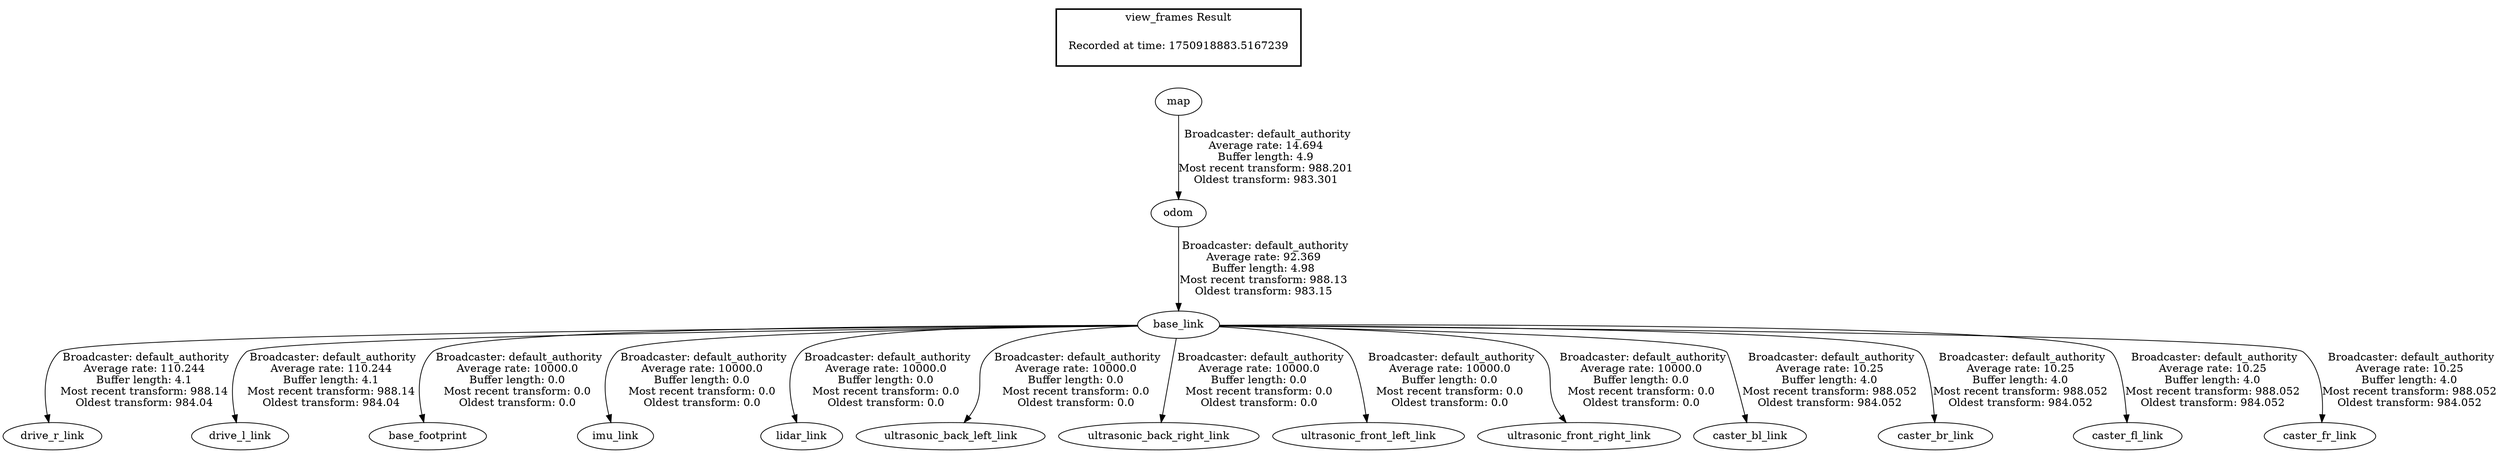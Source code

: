 digraph G {
"odom" -> "base_link"[label=" Broadcaster: default_authority\nAverage rate: 92.369\nBuffer length: 4.98\nMost recent transform: 988.13\nOldest transform: 983.15\n"];
"map" -> "odom"[label=" Broadcaster: default_authority\nAverage rate: 14.694\nBuffer length: 4.9\nMost recent transform: 988.201\nOldest transform: 983.301\n"];
"base_link" -> "drive_r_link"[label=" Broadcaster: default_authority\nAverage rate: 110.244\nBuffer length: 4.1\nMost recent transform: 988.14\nOldest transform: 984.04\n"];
"base_link" -> "drive_l_link"[label=" Broadcaster: default_authority\nAverage rate: 110.244\nBuffer length: 4.1\nMost recent transform: 988.14\nOldest transform: 984.04\n"];
"base_link" -> "base_footprint"[label=" Broadcaster: default_authority\nAverage rate: 10000.0\nBuffer length: 0.0\nMost recent transform: 0.0\nOldest transform: 0.0\n"];
"base_link" -> "imu_link"[label=" Broadcaster: default_authority\nAverage rate: 10000.0\nBuffer length: 0.0\nMost recent transform: 0.0\nOldest transform: 0.0\n"];
"base_link" -> "lidar_link"[label=" Broadcaster: default_authority\nAverage rate: 10000.0\nBuffer length: 0.0\nMost recent transform: 0.0\nOldest transform: 0.0\n"];
"base_link" -> "ultrasonic_back_left_link"[label=" Broadcaster: default_authority\nAverage rate: 10000.0\nBuffer length: 0.0\nMost recent transform: 0.0\nOldest transform: 0.0\n"];
"base_link" -> "ultrasonic_back_right_link"[label=" Broadcaster: default_authority\nAverage rate: 10000.0\nBuffer length: 0.0\nMost recent transform: 0.0\nOldest transform: 0.0\n"];
"base_link" -> "ultrasonic_front_left_link"[label=" Broadcaster: default_authority\nAverage rate: 10000.0\nBuffer length: 0.0\nMost recent transform: 0.0\nOldest transform: 0.0\n"];
"base_link" -> "ultrasonic_front_right_link"[label=" Broadcaster: default_authority\nAverage rate: 10000.0\nBuffer length: 0.0\nMost recent transform: 0.0\nOldest transform: 0.0\n"];
"base_link" -> "caster_bl_link"[label=" Broadcaster: default_authority\nAverage rate: 10.25\nBuffer length: 4.0\nMost recent transform: 988.052\nOldest transform: 984.052\n"];
"base_link" -> "caster_br_link"[label=" Broadcaster: default_authority\nAverage rate: 10.25\nBuffer length: 4.0\nMost recent transform: 988.052\nOldest transform: 984.052\n"];
"base_link" -> "caster_fl_link"[label=" Broadcaster: default_authority\nAverage rate: 10.25\nBuffer length: 4.0\nMost recent transform: 988.052\nOldest transform: 984.052\n"];
"base_link" -> "caster_fr_link"[label=" Broadcaster: default_authority\nAverage rate: 10.25\nBuffer length: 4.0\nMost recent transform: 988.052\nOldest transform: 984.052\n"];
edge [style=invis];
 subgraph cluster_legend { style=bold; color=black; label ="view_frames Result";
"Recorded at time: 1750918883.5167239"[ shape=plaintext ] ;
}->"map";
}